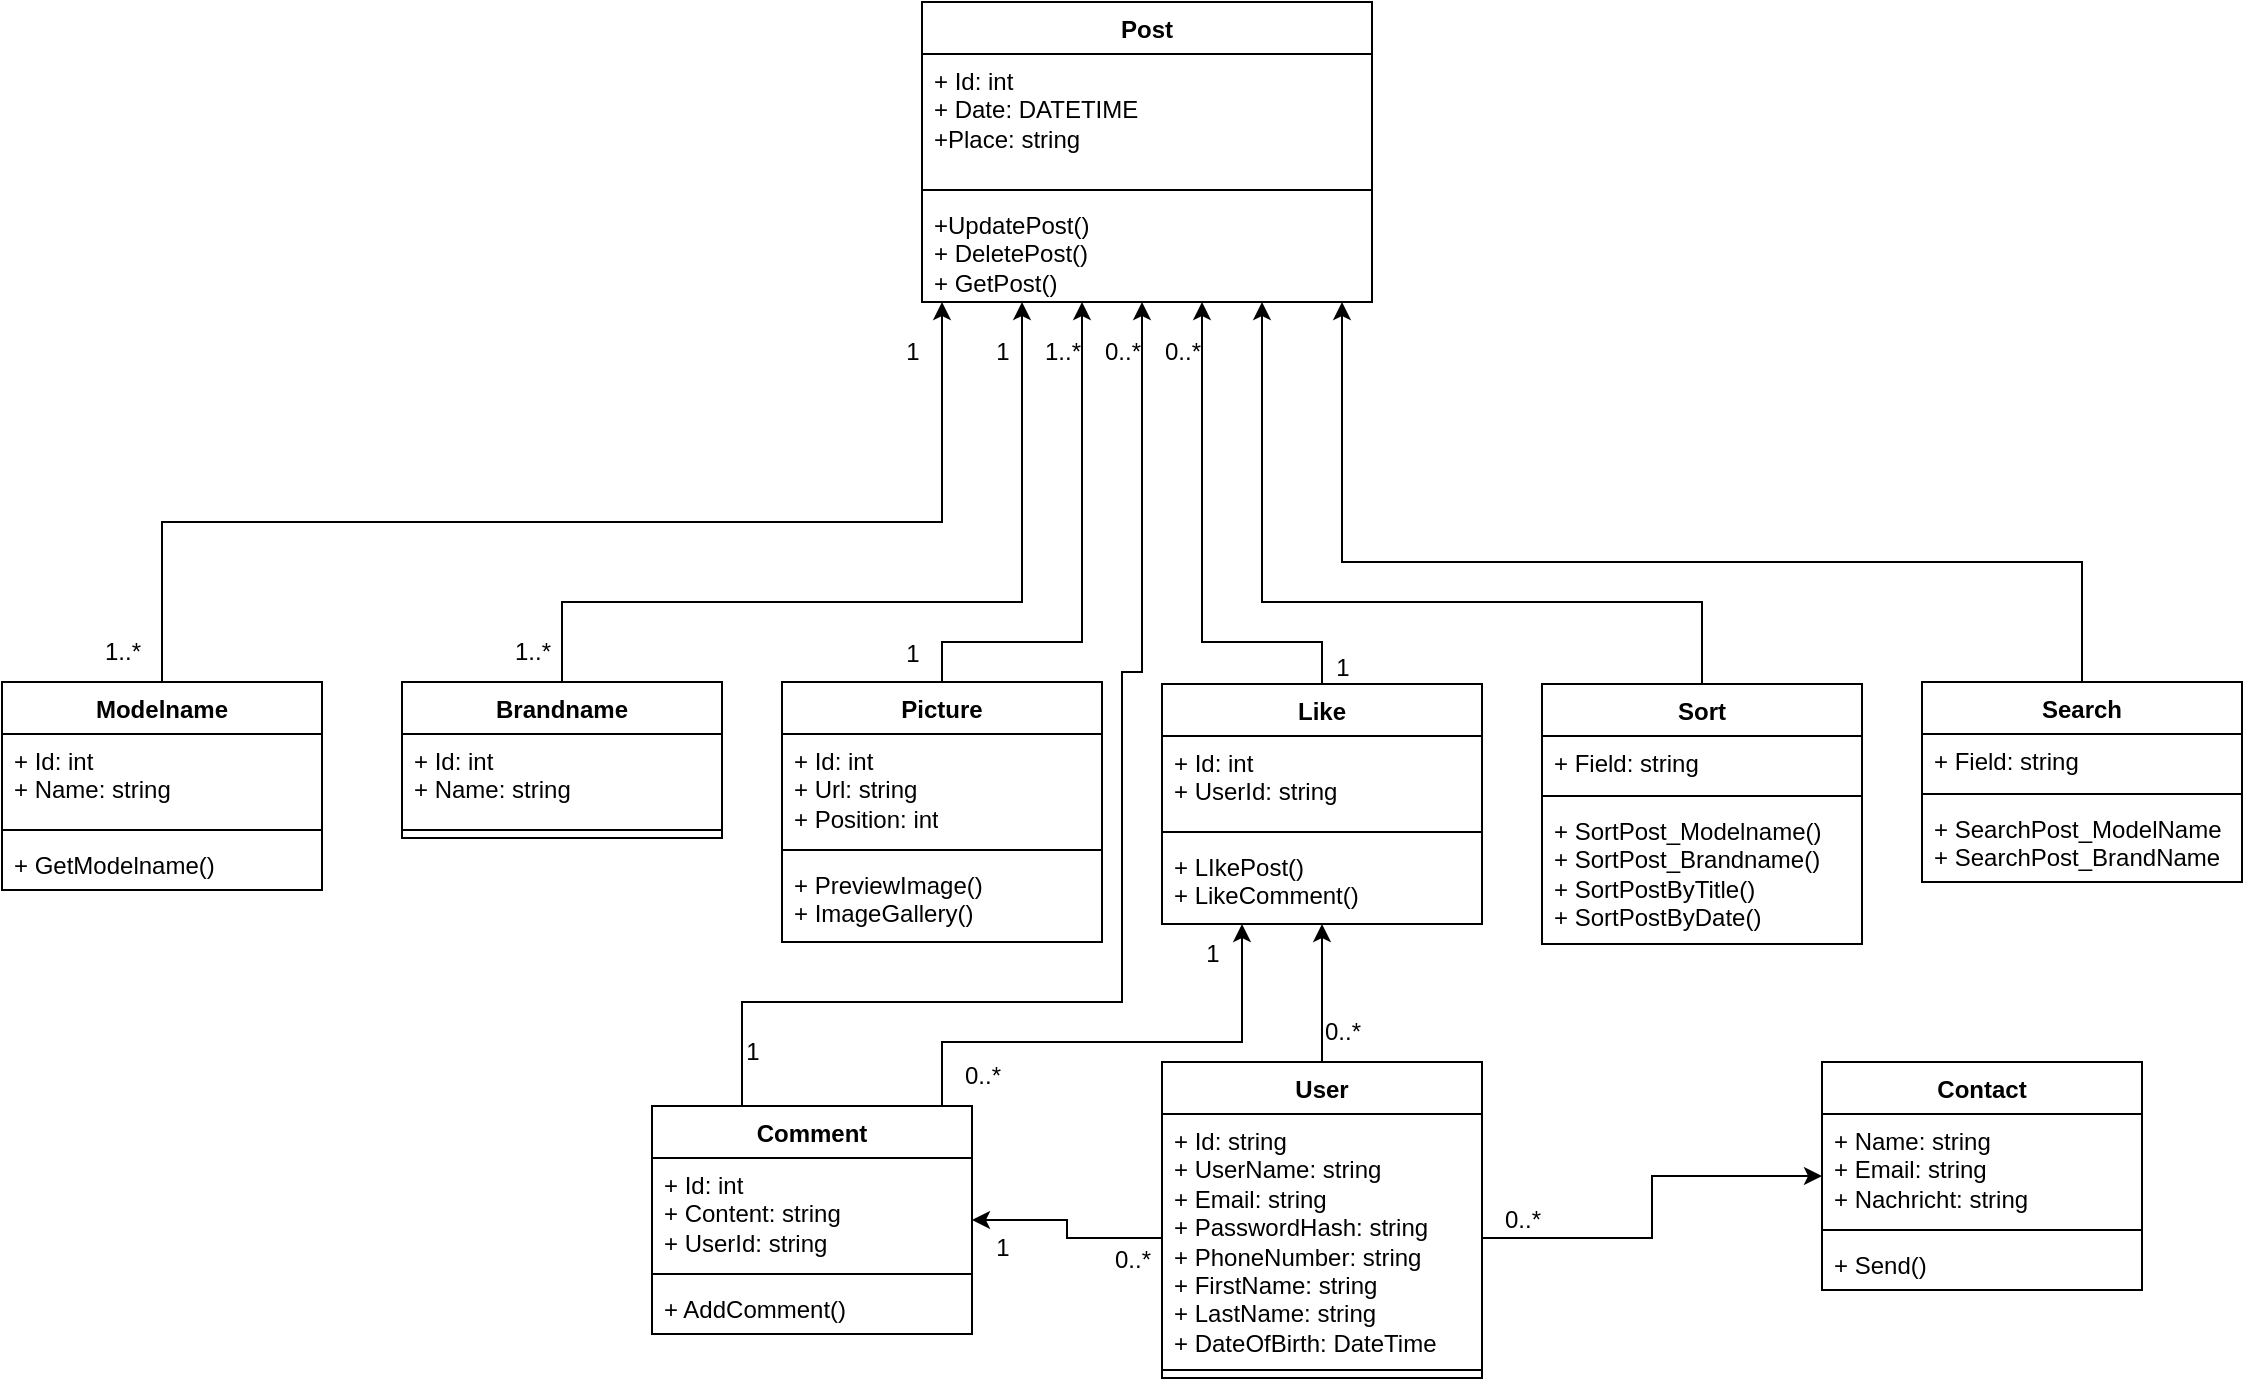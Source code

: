 <mxfile version="28.2.7">
  <diagram name="Seite-1" id="mmFYen5X3Rxo30Xc-w86">
    <mxGraphModel dx="1639" dy="882" grid="1" gridSize="10" guides="1" tooltips="1" connect="1" arrows="1" fold="1" page="1" pageScale="1" pageWidth="1169" pageHeight="827" math="0" shadow="0">
      <root>
        <mxCell id="0" />
        <mxCell id="1" parent="0" />
        <mxCell id="yzMRMJZ0QTLErQY8mdWs-1" value="Post" style="swimlane;fontStyle=1;align=center;verticalAlign=top;childLayout=stackLayout;horizontal=1;startSize=26;horizontalStack=0;resizeParent=1;resizeParentMax=0;resizeLast=0;collapsible=1;marginBottom=0;whiteSpace=wrap;html=1;" parent="1" vertex="1">
          <mxGeometry x="480" y="30" width="225" height="150" as="geometry" />
        </mxCell>
        <mxCell id="yzMRMJZ0QTLErQY8mdWs-2" value="+ Id: int&lt;div&gt;+ Date: DATETIME&lt;/div&gt;&lt;div&gt;+Place: string&lt;/div&gt;" style="text;strokeColor=none;fillColor=none;align=left;verticalAlign=top;spacingLeft=4;spacingRight=4;overflow=hidden;rotatable=0;points=[[0,0.5],[1,0.5]];portConstraint=eastwest;whiteSpace=wrap;html=1;" parent="yzMRMJZ0QTLErQY8mdWs-1" vertex="1">
          <mxGeometry y="26" width="225" height="64" as="geometry" />
        </mxCell>
        <mxCell id="yzMRMJZ0QTLErQY8mdWs-3" value="" style="line;strokeWidth=1;fillColor=none;align=left;verticalAlign=middle;spacingTop=-1;spacingLeft=3;spacingRight=3;rotatable=0;labelPosition=right;points=[];portConstraint=eastwest;strokeColor=inherit;" parent="yzMRMJZ0QTLErQY8mdWs-1" vertex="1">
          <mxGeometry y="90" width="225" height="8" as="geometry" />
        </mxCell>
        <mxCell id="yzMRMJZ0QTLErQY8mdWs-4" value="+UpdatePost()&lt;div&gt;+ DeletePost()&lt;/div&gt;&lt;div&gt;+ GetPost()&lt;/div&gt;" style="text;strokeColor=none;fillColor=none;align=left;verticalAlign=top;spacingLeft=4;spacingRight=4;overflow=hidden;rotatable=0;points=[[0,0.5],[1,0.5]];portConstraint=eastwest;whiteSpace=wrap;html=1;" parent="yzMRMJZ0QTLErQY8mdWs-1" vertex="1">
          <mxGeometry y="98" width="225" height="52" as="geometry" />
        </mxCell>
        <mxCell id="3rlQET2ImiQBTkCdBqZV-25" style="edgeStyle=orthogonalEdgeStyle;rounded=0;orthogonalLoop=1;jettySize=auto;html=1;" parent="1" source="yzMRMJZ0QTLErQY8mdWs-5" target="yzMRMJZ0QTLErQY8mdWs-1" edge="1">
          <mxGeometry relative="1" as="geometry">
            <Array as="points">
              <mxPoint x="100" y="290" />
              <mxPoint x="490" y="290" />
            </Array>
          </mxGeometry>
        </mxCell>
        <mxCell id="yzMRMJZ0QTLErQY8mdWs-5" value="Modelname" style="swimlane;fontStyle=1;align=center;verticalAlign=top;childLayout=stackLayout;horizontal=1;startSize=26;horizontalStack=0;resizeParent=1;resizeParentMax=0;resizeLast=0;collapsible=1;marginBottom=0;whiteSpace=wrap;html=1;" parent="1" vertex="1">
          <mxGeometry x="20" y="370" width="160" height="104" as="geometry" />
        </mxCell>
        <mxCell id="yzMRMJZ0QTLErQY8mdWs-6" value="+ Id: int&lt;div&gt;+ Name: string&lt;/div&gt;" style="text;strokeColor=none;fillColor=none;align=left;verticalAlign=top;spacingLeft=4;spacingRight=4;overflow=hidden;rotatable=0;points=[[0,0.5],[1,0.5]];portConstraint=eastwest;whiteSpace=wrap;html=1;" parent="yzMRMJZ0QTLErQY8mdWs-5" vertex="1">
          <mxGeometry y="26" width="160" height="44" as="geometry" />
        </mxCell>
        <mxCell id="yzMRMJZ0QTLErQY8mdWs-7" value="" style="line;strokeWidth=1;fillColor=none;align=left;verticalAlign=middle;spacingTop=-1;spacingLeft=3;spacingRight=3;rotatable=0;labelPosition=right;points=[];portConstraint=eastwest;strokeColor=inherit;" parent="yzMRMJZ0QTLErQY8mdWs-5" vertex="1">
          <mxGeometry y="70" width="160" height="8" as="geometry" />
        </mxCell>
        <mxCell id="yzMRMJZ0QTLErQY8mdWs-8" value="+ GetModelname()" style="text;strokeColor=none;fillColor=none;align=left;verticalAlign=top;spacingLeft=4;spacingRight=4;overflow=hidden;rotatable=0;points=[[0,0.5],[1,0.5]];portConstraint=eastwest;whiteSpace=wrap;html=1;" parent="yzMRMJZ0QTLErQY8mdWs-5" vertex="1">
          <mxGeometry y="78" width="160" height="26" as="geometry" />
        </mxCell>
        <mxCell id="yzMRMJZ0QTLErQY8mdWs-43" style="edgeStyle=orthogonalEdgeStyle;rounded=0;orthogonalLoop=1;jettySize=auto;html=1;" parent="1" source="yzMRMJZ0QTLErQY8mdWs-9" target="yzMRMJZ0QTLErQY8mdWs-1" edge="1">
          <mxGeometry relative="1" as="geometry">
            <Array as="points">
              <mxPoint x="300" y="330" />
              <mxPoint x="530" y="330" />
            </Array>
          </mxGeometry>
        </mxCell>
        <mxCell id="yzMRMJZ0QTLErQY8mdWs-9" value="Brandname" style="swimlane;fontStyle=1;align=center;verticalAlign=top;childLayout=stackLayout;horizontal=1;startSize=26;horizontalStack=0;resizeParent=1;resizeParentMax=0;resizeLast=0;collapsible=1;marginBottom=0;whiteSpace=wrap;html=1;" parent="1" vertex="1">
          <mxGeometry x="220" y="370" width="160" height="78" as="geometry" />
        </mxCell>
        <mxCell id="yzMRMJZ0QTLErQY8mdWs-10" value="+ Id: int&lt;div&gt;+ Name: string&lt;/div&gt;&lt;div&gt;&lt;br&gt;&lt;/div&gt;" style="text;strokeColor=none;fillColor=none;align=left;verticalAlign=top;spacingLeft=4;spacingRight=4;overflow=hidden;rotatable=0;points=[[0,0.5],[1,0.5]];portConstraint=eastwest;whiteSpace=wrap;html=1;" parent="yzMRMJZ0QTLErQY8mdWs-9" vertex="1">
          <mxGeometry y="26" width="160" height="44" as="geometry" />
        </mxCell>
        <mxCell id="yzMRMJZ0QTLErQY8mdWs-11" value="" style="line;strokeWidth=1;fillColor=none;align=left;verticalAlign=middle;spacingTop=-1;spacingLeft=3;spacingRight=3;rotatable=0;labelPosition=right;points=[];portConstraint=eastwest;strokeColor=inherit;" parent="yzMRMJZ0QTLErQY8mdWs-9" vertex="1">
          <mxGeometry y="70" width="160" height="8" as="geometry" />
        </mxCell>
        <mxCell id="yzMRMJZ0QTLErQY8mdWs-45" style="edgeStyle=orthogonalEdgeStyle;rounded=0;orthogonalLoop=1;jettySize=auto;html=1;" parent="1" source="yzMRMJZ0QTLErQY8mdWs-13" target="yzMRMJZ0QTLErQY8mdWs-1" edge="1">
          <mxGeometry relative="1" as="geometry">
            <Array as="points">
              <mxPoint x="490" y="350" />
              <mxPoint x="560" y="350" />
            </Array>
          </mxGeometry>
        </mxCell>
        <mxCell id="yzMRMJZ0QTLErQY8mdWs-13" value="Picture" style="swimlane;fontStyle=1;align=center;verticalAlign=top;childLayout=stackLayout;horizontal=1;startSize=26;horizontalStack=0;resizeParent=1;resizeParentMax=0;resizeLast=0;collapsible=1;marginBottom=0;whiteSpace=wrap;html=1;" parent="1" vertex="1">
          <mxGeometry x="410" y="370" width="160" height="130" as="geometry" />
        </mxCell>
        <mxCell id="yzMRMJZ0QTLErQY8mdWs-14" value="+ Id: int&lt;div&gt;+ Url: string&lt;/div&gt;&lt;div&gt;+ Position: int&lt;/div&gt;&lt;div&gt;&lt;br&gt;&lt;/div&gt;" style="text;strokeColor=none;fillColor=none;align=left;verticalAlign=top;spacingLeft=4;spacingRight=4;overflow=hidden;rotatable=0;points=[[0,0.5],[1,0.5]];portConstraint=eastwest;whiteSpace=wrap;html=1;" parent="yzMRMJZ0QTLErQY8mdWs-13" vertex="1">
          <mxGeometry y="26" width="160" height="54" as="geometry" />
        </mxCell>
        <mxCell id="yzMRMJZ0QTLErQY8mdWs-15" value="" style="line;strokeWidth=1;fillColor=none;align=left;verticalAlign=middle;spacingTop=-1;spacingLeft=3;spacingRight=3;rotatable=0;labelPosition=right;points=[];portConstraint=eastwest;strokeColor=inherit;" parent="yzMRMJZ0QTLErQY8mdWs-13" vertex="1">
          <mxGeometry y="80" width="160" height="8" as="geometry" />
        </mxCell>
        <mxCell id="yzMRMJZ0QTLErQY8mdWs-16" value="+ PreviewImage()&lt;div&gt;+ ImageGallery()&lt;/div&gt;" style="text;strokeColor=none;fillColor=none;align=left;verticalAlign=top;spacingLeft=4;spacingRight=4;overflow=hidden;rotatable=0;points=[[0,0.5],[1,0.5]];portConstraint=eastwest;whiteSpace=wrap;html=1;" parent="yzMRMJZ0QTLErQY8mdWs-13" vertex="1">
          <mxGeometry y="88" width="160" height="42" as="geometry" />
        </mxCell>
        <mxCell id="yzMRMJZ0QTLErQY8mdWs-46" style="edgeStyle=orthogonalEdgeStyle;rounded=0;orthogonalLoop=1;jettySize=auto;html=1;" parent="1" source="yzMRMJZ0QTLErQY8mdWs-17" target="yzMRMJZ0QTLErQY8mdWs-1" edge="1">
          <mxGeometry relative="1" as="geometry">
            <Array as="points">
              <mxPoint x="680" y="350" />
              <mxPoint x="620" y="350" />
            </Array>
          </mxGeometry>
        </mxCell>
        <mxCell id="yzMRMJZ0QTLErQY8mdWs-17" value="Like" style="swimlane;fontStyle=1;align=center;verticalAlign=top;childLayout=stackLayout;horizontal=1;startSize=26;horizontalStack=0;resizeParent=1;resizeParentMax=0;resizeLast=0;collapsible=1;marginBottom=0;whiteSpace=wrap;html=1;" parent="1" vertex="1">
          <mxGeometry x="600" y="371" width="160" height="120" as="geometry" />
        </mxCell>
        <mxCell id="yzMRMJZ0QTLErQY8mdWs-18" value="+ Id: int&lt;div&gt;+ UserId: string&lt;/div&gt;&lt;div&gt;&lt;br&gt;&lt;/div&gt;" style="text;strokeColor=none;fillColor=none;align=left;verticalAlign=top;spacingLeft=4;spacingRight=4;overflow=hidden;rotatable=0;points=[[0,0.5],[1,0.5]];portConstraint=eastwest;whiteSpace=wrap;html=1;" parent="yzMRMJZ0QTLErQY8mdWs-17" vertex="1">
          <mxGeometry y="26" width="160" height="44" as="geometry" />
        </mxCell>
        <mxCell id="yzMRMJZ0QTLErQY8mdWs-19" value="" style="line;strokeWidth=1;fillColor=none;align=left;verticalAlign=middle;spacingTop=-1;spacingLeft=3;spacingRight=3;rotatable=0;labelPosition=right;points=[];portConstraint=eastwest;strokeColor=inherit;" parent="yzMRMJZ0QTLErQY8mdWs-17" vertex="1">
          <mxGeometry y="70" width="160" height="8" as="geometry" />
        </mxCell>
        <mxCell id="yzMRMJZ0QTLErQY8mdWs-20" value="+ LIkePost()&lt;div&gt;&lt;span style=&quot;font-size: 12px;&quot;&gt;+ LikeComment()&lt;/span&gt;&lt;/div&gt;" style="text;strokeColor=none;fillColor=none;align=left;verticalAlign=top;spacingLeft=4;spacingRight=4;overflow=hidden;rotatable=0;points=[[0,0.5],[1,0.5]];portConstraint=eastwest;whiteSpace=wrap;html=1;" parent="yzMRMJZ0QTLErQY8mdWs-17" vertex="1">
          <mxGeometry y="78" width="160" height="42" as="geometry" />
        </mxCell>
        <mxCell id="yzMRMJZ0QTLErQY8mdWs-47" style="edgeStyle=orthogonalEdgeStyle;rounded=0;orthogonalLoop=1;jettySize=auto;html=1;" parent="1" source="yzMRMJZ0QTLErQY8mdWs-21" target="yzMRMJZ0QTLErQY8mdWs-1" edge="1">
          <mxGeometry relative="1" as="geometry">
            <Array as="points">
              <mxPoint x="870" y="330" />
              <mxPoint x="650" y="330" />
            </Array>
          </mxGeometry>
        </mxCell>
        <mxCell id="yzMRMJZ0QTLErQY8mdWs-21" value="Sort" style="swimlane;fontStyle=1;align=center;verticalAlign=top;childLayout=stackLayout;horizontal=1;startSize=26;horizontalStack=0;resizeParent=1;resizeParentMax=0;resizeLast=0;collapsible=1;marginBottom=0;whiteSpace=wrap;html=1;" parent="1" vertex="1">
          <mxGeometry x="790" y="371" width="160" height="130" as="geometry" />
        </mxCell>
        <mxCell id="yzMRMJZ0QTLErQY8mdWs-22" value="+ Field: string&amp;nbsp;&amp;nbsp;" style="text;strokeColor=none;fillColor=none;align=left;verticalAlign=top;spacingLeft=4;spacingRight=4;overflow=hidden;rotatable=0;points=[[0,0.5],[1,0.5]];portConstraint=eastwest;whiteSpace=wrap;html=1;" parent="yzMRMJZ0QTLErQY8mdWs-21" vertex="1">
          <mxGeometry y="26" width="160" height="26" as="geometry" />
        </mxCell>
        <mxCell id="yzMRMJZ0QTLErQY8mdWs-23" value="" style="line;strokeWidth=1;fillColor=none;align=left;verticalAlign=middle;spacingTop=-1;spacingLeft=3;spacingRight=3;rotatable=0;labelPosition=right;points=[];portConstraint=eastwest;strokeColor=inherit;" parent="yzMRMJZ0QTLErQY8mdWs-21" vertex="1">
          <mxGeometry y="52" width="160" height="8" as="geometry" />
        </mxCell>
        <mxCell id="yzMRMJZ0QTLErQY8mdWs-24" value="+ SortPost_Modelname()&lt;div&gt;&lt;div&gt;+ SortPost_Brandname()&lt;/div&gt;&lt;div&gt;+ SortPostByTitle()&lt;/div&gt;&lt;div&gt;+ SortPostByDate()&lt;/div&gt;&lt;/div&gt;" style="text;strokeColor=none;fillColor=none;align=left;verticalAlign=top;spacingLeft=4;spacingRight=4;overflow=hidden;rotatable=0;points=[[0,0.5],[1,0.5]];portConstraint=eastwest;whiteSpace=wrap;html=1;" parent="yzMRMJZ0QTLErQY8mdWs-21" vertex="1">
          <mxGeometry y="60" width="160" height="70" as="geometry" />
        </mxCell>
        <mxCell id="yzMRMJZ0QTLErQY8mdWs-48" style="edgeStyle=orthogonalEdgeStyle;rounded=0;orthogonalLoop=1;jettySize=auto;html=1;" parent="1" source="yzMRMJZ0QTLErQY8mdWs-25" target="yzMRMJZ0QTLErQY8mdWs-1" edge="1">
          <mxGeometry relative="1" as="geometry">
            <Array as="points">
              <mxPoint x="1060" y="310" />
              <mxPoint x="690" y="310" />
            </Array>
          </mxGeometry>
        </mxCell>
        <mxCell id="yzMRMJZ0QTLErQY8mdWs-25" value="Search" style="swimlane;fontStyle=1;align=center;verticalAlign=top;childLayout=stackLayout;horizontal=1;startSize=26;horizontalStack=0;resizeParent=1;resizeParentMax=0;resizeLast=0;collapsible=1;marginBottom=0;whiteSpace=wrap;html=1;" parent="1" vertex="1">
          <mxGeometry x="980" y="370" width="160" height="100" as="geometry" />
        </mxCell>
        <mxCell id="yzMRMJZ0QTLErQY8mdWs-26" value="+ Field: string&amp;nbsp;&amp;nbsp;" style="text;strokeColor=none;fillColor=none;align=left;verticalAlign=top;spacingLeft=4;spacingRight=4;overflow=hidden;rotatable=0;points=[[0,0.5],[1,0.5]];portConstraint=eastwest;whiteSpace=wrap;html=1;" parent="yzMRMJZ0QTLErQY8mdWs-25" vertex="1">
          <mxGeometry y="26" width="160" height="26" as="geometry" />
        </mxCell>
        <mxCell id="yzMRMJZ0QTLErQY8mdWs-27" value="" style="line;strokeWidth=1;fillColor=none;align=left;verticalAlign=middle;spacingTop=-1;spacingLeft=3;spacingRight=3;rotatable=0;labelPosition=right;points=[];portConstraint=eastwest;strokeColor=inherit;" parent="yzMRMJZ0QTLErQY8mdWs-25" vertex="1">
          <mxGeometry y="52" width="160" height="8" as="geometry" />
        </mxCell>
        <mxCell id="yzMRMJZ0QTLErQY8mdWs-28" value="+ SearchPost_ModelName&lt;div&gt;+ SearchPost_BrandName&lt;/div&gt;" style="text;strokeColor=none;fillColor=none;align=left;verticalAlign=top;spacingLeft=4;spacingRight=4;overflow=hidden;rotatable=0;points=[[0,0.5],[1,0.5]];portConstraint=eastwest;whiteSpace=wrap;html=1;" parent="yzMRMJZ0QTLErQY8mdWs-25" vertex="1">
          <mxGeometry y="60" width="160" height="40" as="geometry" />
        </mxCell>
        <mxCell id="yzMRMJZ0QTLErQY8mdWs-29" value="Contact" style="swimlane;fontStyle=1;align=center;verticalAlign=top;childLayout=stackLayout;horizontal=1;startSize=26;horizontalStack=0;resizeParent=1;resizeParentMax=0;resizeLast=0;collapsible=1;marginBottom=0;whiteSpace=wrap;html=1;" parent="1" vertex="1">
          <mxGeometry x="930" y="560" width="160" height="114" as="geometry" />
        </mxCell>
        <mxCell id="yzMRMJZ0QTLErQY8mdWs-30" value="+ Name: string&lt;div&gt;+ Email: string&lt;/div&gt;&lt;div&gt;+ Nachricht: string&lt;/div&gt;" style="text;strokeColor=none;fillColor=none;align=left;verticalAlign=top;spacingLeft=4;spacingRight=4;overflow=hidden;rotatable=0;points=[[0,0.5],[1,0.5]];portConstraint=eastwest;whiteSpace=wrap;html=1;" parent="yzMRMJZ0QTLErQY8mdWs-29" vertex="1">
          <mxGeometry y="26" width="160" height="54" as="geometry" />
        </mxCell>
        <mxCell id="yzMRMJZ0QTLErQY8mdWs-31" value="" style="line;strokeWidth=1;fillColor=none;align=left;verticalAlign=middle;spacingTop=-1;spacingLeft=3;spacingRight=3;rotatable=0;labelPosition=right;points=[];portConstraint=eastwest;strokeColor=inherit;" parent="yzMRMJZ0QTLErQY8mdWs-29" vertex="1">
          <mxGeometry y="80" width="160" height="8" as="geometry" />
        </mxCell>
        <mxCell id="yzMRMJZ0QTLErQY8mdWs-32" value="+ Send()" style="text;strokeColor=none;fillColor=none;align=left;verticalAlign=top;spacingLeft=4;spacingRight=4;overflow=hidden;rotatable=0;points=[[0,0.5],[1,0.5]];portConstraint=eastwest;whiteSpace=wrap;html=1;" parent="yzMRMJZ0QTLErQY8mdWs-29" vertex="1">
          <mxGeometry y="88" width="160" height="26" as="geometry" />
        </mxCell>
        <mxCell id="BX2gvZDKFQATQJ2-53oQ-1" value="1..*" style="text;html=1;align=center;verticalAlign=middle;resizable=0;points=[];autosize=1;strokeColor=none;fillColor=none;" parent="1" vertex="1">
          <mxGeometry x="60" y="340" width="40" height="30" as="geometry" />
        </mxCell>
        <mxCell id="BX2gvZDKFQATQJ2-53oQ-4" value="1..*" style="text;html=1;align=center;verticalAlign=middle;resizable=0;points=[];autosize=1;strokeColor=none;fillColor=none;" parent="1" vertex="1">
          <mxGeometry x="265" y="340" width="40" height="30" as="geometry" />
        </mxCell>
        <mxCell id="BX2gvZDKFQATQJ2-53oQ-5" value=" 1..*" style="text;html=1;align=center;verticalAlign=middle;resizable=0;points=[];autosize=1;strokeColor=none;fillColor=none;" parent="1" vertex="1">
          <mxGeometry x="530" y="190" width="40" height="30" as="geometry" />
        </mxCell>
        <mxCell id="BX2gvZDKFQATQJ2-53oQ-6" value="0..* " style="text;html=1;align=center;verticalAlign=middle;resizable=0;points=[];autosize=1;strokeColor=none;fillColor=none;" parent="1" vertex="1">
          <mxGeometry x="590" y="190" width="40" height="30" as="geometry" />
        </mxCell>
        <mxCell id="3rlQET2ImiQBTkCdBqZV-14" style="edgeStyle=orthogonalEdgeStyle;rounded=0;orthogonalLoop=1;jettySize=auto;html=1;" parent="1" source="3rlQET2ImiQBTkCdBqZV-5" target="yzMRMJZ0QTLErQY8mdWs-17" edge="1">
          <mxGeometry relative="1" as="geometry" />
        </mxCell>
        <mxCell id="3rlQET2ImiQBTkCdBqZV-5" value="User" style="swimlane;fontStyle=1;align=center;verticalAlign=top;childLayout=stackLayout;horizontal=1;startSize=26;horizontalStack=0;resizeParent=1;resizeParentMax=0;resizeLast=0;collapsible=1;marginBottom=0;whiteSpace=wrap;html=1;" parent="1" vertex="1">
          <mxGeometry x="600" y="560" width="160" height="158" as="geometry" />
        </mxCell>
        <mxCell id="3rlQET2ImiQBTkCdBqZV-6" value="+ Id: string&lt;div&gt;+ UserName: string&lt;/div&gt;&lt;div&gt;+ Email: string&lt;/div&gt;&lt;div&gt;+ PasswordHash: string&lt;/div&gt;&lt;div&gt;+ PhoneNumber: string&lt;/div&gt;&lt;div&gt;+ FirstName: string&lt;/div&gt;&lt;div&gt;+ LastName: string&lt;/div&gt;&lt;div&gt;+ DateOfBirth: DateTime&lt;/div&gt;" style="text;strokeColor=none;fillColor=none;align=left;verticalAlign=top;spacingLeft=4;spacingRight=4;overflow=hidden;rotatable=0;points=[[0,0.5],[1,0.5]];portConstraint=eastwest;whiteSpace=wrap;html=1;" parent="3rlQET2ImiQBTkCdBqZV-5" vertex="1">
          <mxGeometry y="26" width="160" height="124" as="geometry" />
        </mxCell>
        <mxCell id="3rlQET2ImiQBTkCdBqZV-7" value="" style="line;strokeWidth=1;fillColor=none;align=left;verticalAlign=middle;spacingTop=-1;spacingLeft=3;spacingRight=3;rotatable=0;labelPosition=right;points=[];portConstraint=eastwest;strokeColor=inherit;" parent="3rlQET2ImiQBTkCdBqZV-5" vertex="1">
          <mxGeometry y="150" width="160" height="8" as="geometry" />
        </mxCell>
        <mxCell id="3rlQET2ImiQBTkCdBqZV-11" value="0..* " style="text;html=1;align=center;verticalAlign=middle;resizable=0;points=[];autosize=1;strokeColor=none;fillColor=none;" parent="1" vertex="1">
          <mxGeometry x="670" y="530" width="40" height="30" as="geometry" />
        </mxCell>
        <mxCell id="3rlQET2ImiQBTkCdBqZV-13" value="0..*" style="text;html=1;align=center;verticalAlign=middle;resizable=0;points=[];autosize=1;strokeColor=none;fillColor=none;" parent="1" vertex="1">
          <mxGeometry x="760" y="624" width="40" height="30" as="geometry" />
        </mxCell>
        <mxCell id="3rlQET2ImiQBTkCdBqZV-15" style="edgeStyle=orthogonalEdgeStyle;rounded=0;orthogonalLoop=1;jettySize=auto;html=1;" parent="1" source="3rlQET2ImiQBTkCdBqZV-6" target="yzMRMJZ0QTLErQY8mdWs-29" edge="1">
          <mxGeometry relative="1" as="geometry" />
        </mxCell>
        <mxCell id="3rlQET2ImiQBTkCdBqZV-16" value="1" style="text;html=1;align=center;verticalAlign=middle;resizable=0;points=[];autosize=1;strokeColor=none;fillColor=none;" parent="1" vertex="1">
          <mxGeometry x="460" y="190" width="30" height="30" as="geometry" />
        </mxCell>
        <mxCell id="3rlQET2ImiQBTkCdBqZV-18" value="1" style="text;html=1;align=center;verticalAlign=middle;resizable=0;points=[];autosize=1;strokeColor=none;fillColor=none;" parent="1" vertex="1">
          <mxGeometry x="505" y="190" width="30" height="30" as="geometry" />
        </mxCell>
        <mxCell id="3rlQET2ImiQBTkCdBqZV-26" value="1" style="text;html=1;align=center;verticalAlign=middle;resizable=0;points=[];autosize=1;strokeColor=none;fillColor=none;" parent="1" vertex="1">
          <mxGeometry x="460" y="341" width="30" height="30" as="geometry" />
        </mxCell>
        <mxCell id="ajIHvBH_enPYJgJ8bbck-5" style="edgeStyle=orthogonalEdgeStyle;rounded=0;orthogonalLoop=1;jettySize=auto;html=1;" parent="1" source="ajIHvBH_enPYJgJ8bbck-1" target="yzMRMJZ0QTLErQY8mdWs-1" edge="1">
          <mxGeometry relative="1" as="geometry">
            <Array as="points">
              <mxPoint x="390" y="530" />
              <mxPoint x="580" y="530" />
              <mxPoint x="580" y="365" />
              <mxPoint x="590" y="365" />
            </Array>
          </mxGeometry>
        </mxCell>
        <mxCell id="ajIHvBH_enPYJgJ8bbck-14" style="edgeStyle=orthogonalEdgeStyle;rounded=0;orthogonalLoop=1;jettySize=auto;html=1;" parent="1" source="ajIHvBH_enPYJgJ8bbck-1" target="yzMRMJZ0QTLErQY8mdWs-17" edge="1">
          <mxGeometry relative="1" as="geometry">
            <Array as="points">
              <mxPoint x="490" y="550" />
              <mxPoint x="640" y="550" />
            </Array>
          </mxGeometry>
        </mxCell>
        <mxCell id="ajIHvBH_enPYJgJ8bbck-1" value="Comment" style="swimlane;fontStyle=1;align=center;verticalAlign=top;childLayout=stackLayout;horizontal=1;startSize=26;horizontalStack=0;resizeParent=1;resizeParentMax=0;resizeLast=0;collapsible=1;marginBottom=0;whiteSpace=wrap;html=1;" parent="1" vertex="1">
          <mxGeometry x="345" y="582" width="160" height="114" as="geometry" />
        </mxCell>
        <mxCell id="ajIHvBH_enPYJgJ8bbck-2" value="&lt;div&gt;&lt;span style=&quot;font-size: 12px;&quot;&gt;+ Id: int&lt;/span&gt;&lt;/div&gt;&lt;div&gt;&lt;span style=&quot;font-size: 12px;&quot;&gt;+ Content: string&lt;/span&gt;&lt;/div&gt;&lt;div&gt;&lt;span style=&quot;font-size: 12px;&quot;&gt;+ UserId: string&lt;/span&gt;&lt;/div&gt;" style="text;strokeColor=none;fillColor=none;align=left;verticalAlign=top;spacingLeft=4;spacingRight=4;overflow=hidden;rotatable=0;points=[[0,0.5],[1,0.5]];portConstraint=eastwest;whiteSpace=wrap;html=1;" parent="ajIHvBH_enPYJgJ8bbck-1" vertex="1">
          <mxGeometry y="26" width="160" height="54" as="geometry" />
        </mxCell>
        <mxCell id="ajIHvBH_enPYJgJ8bbck-3" value="" style="line;strokeWidth=1;fillColor=none;align=left;verticalAlign=middle;spacingTop=-1;spacingLeft=3;spacingRight=3;rotatable=0;labelPosition=right;points=[];portConstraint=eastwest;strokeColor=inherit;" parent="ajIHvBH_enPYJgJ8bbck-1" vertex="1">
          <mxGeometry y="80" width="160" height="8" as="geometry" />
        </mxCell>
        <mxCell id="ajIHvBH_enPYJgJ8bbck-4" value="+ AddComment()" style="text;strokeColor=none;fillColor=none;align=left;verticalAlign=top;spacingLeft=4;spacingRight=4;overflow=hidden;rotatable=0;points=[[0,0.5],[1,0.5]];portConstraint=eastwest;whiteSpace=wrap;html=1;" parent="ajIHvBH_enPYJgJ8bbck-1" vertex="1">
          <mxGeometry y="88" width="160" height="26" as="geometry" />
        </mxCell>
        <mxCell id="ajIHvBH_enPYJgJ8bbck-6" value="0..*" style="text;html=1;align=center;verticalAlign=middle;resizable=0;points=[];autosize=1;strokeColor=none;fillColor=none;" parent="1" vertex="1">
          <mxGeometry x="560" y="190" width="40" height="30" as="geometry" />
        </mxCell>
        <mxCell id="ajIHvBH_enPYJgJ8bbck-8" value="1" style="text;html=1;align=center;verticalAlign=middle;resizable=0;points=[];autosize=1;strokeColor=none;fillColor=none;" parent="1" vertex="1">
          <mxGeometry x="380" y="540" width="30" height="30" as="geometry" />
        </mxCell>
        <mxCell id="ajIHvBH_enPYJgJ8bbck-11" style="edgeStyle=orthogonalEdgeStyle;rounded=0;orthogonalLoop=1;jettySize=auto;html=1;" parent="1" source="3rlQET2ImiQBTkCdBqZV-6" target="ajIHvBH_enPYJgJ8bbck-1" edge="1">
          <mxGeometry relative="1" as="geometry" />
        </mxCell>
        <mxCell id="ajIHvBH_enPYJgJ8bbck-12" value="0..*" style="text;html=1;align=center;verticalAlign=middle;resizable=0;points=[];autosize=1;strokeColor=none;fillColor=none;" parent="1" vertex="1">
          <mxGeometry x="565" y="644" width="40" height="30" as="geometry" />
        </mxCell>
        <mxCell id="ajIHvBH_enPYJgJ8bbck-13" value="1" style="text;html=1;align=center;verticalAlign=middle;resizable=0;points=[];autosize=1;strokeColor=none;fillColor=none;" parent="1" vertex="1">
          <mxGeometry x="505" y="638" width="30" height="30" as="geometry" />
        </mxCell>
        <mxCell id="ajIHvBH_enPYJgJ8bbck-15" value="0..*" style="text;html=1;align=center;verticalAlign=middle;resizable=0;points=[];autosize=1;strokeColor=none;fillColor=none;" parent="1" vertex="1">
          <mxGeometry x="490" y="552" width="40" height="30" as="geometry" />
        </mxCell>
        <mxCell id="ajIHvBH_enPYJgJ8bbck-16" value="1" style="text;html=1;align=center;verticalAlign=middle;resizable=0;points=[];autosize=1;strokeColor=none;fillColor=none;" parent="1" vertex="1">
          <mxGeometry x="610" y="491" width="30" height="30" as="geometry" />
        </mxCell>
        <mxCell id="ajIHvBH_enPYJgJ8bbck-17" value="1" style="text;html=1;align=center;verticalAlign=middle;resizable=0;points=[];autosize=1;strokeColor=none;fillColor=none;" parent="1" vertex="1">
          <mxGeometry x="675" y="348" width="30" height="30" as="geometry" />
        </mxCell>
      </root>
    </mxGraphModel>
  </diagram>
</mxfile>
